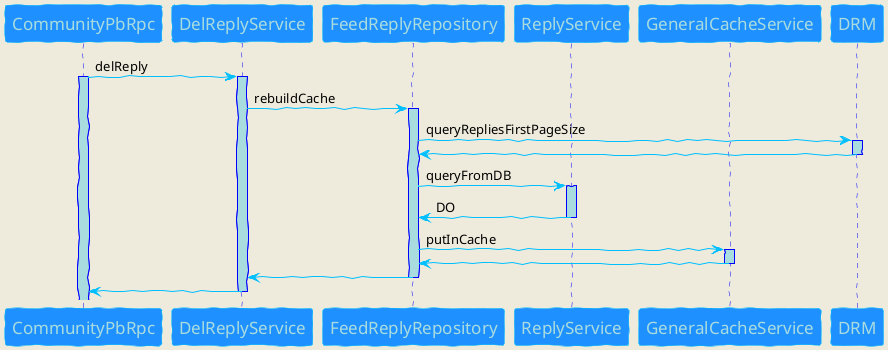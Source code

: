 @startuml
skinparam backgroundColor #EEEBDC
skinparam handwritten true

skinparam sequence {
	ArrowColor DeepSkyBlue
	ActorBorderColor DeepSkyBlue
	LifeLineBorderColor blue
	LifeLineBackgroundColor #A9DCDF

	ParticipantBorderColor DeepSkyBlue
	ParticipantBackgroundColor DodgerBlue
	ParticipantFontName Impact
	ParticipantFontSize 17
	ParticipantFontColor #A9DCDF

	ActorBackgroundColor aqua
	ActorFontColor DeepSkyBlue
	ActorFontSize 17
	ActorFontName Aapex
}


/' 查询走缓存

participant "QueryRepliesService" as A
participant "FeedReplyManager" as B
participant "FeedReplyRepository" as C
participant "ReplyService" as D
participant "GeneralCacheService" as E


A -> B : queryReplies
activate A
activate B

B -> C: query
activate C

C -> E: queryFromCache
activate C
activate E

E -> C : miss
deactivate E
destroy E

C -> D : queryFromDB
activate D

D -> C
deactivate D

C -> E : putInCache
activate E

E -> C
deactivate E

C -> B : convert
deactivate C

B -> A
deactivate B
'/

/'
participant "QueryRepliesService" as A
participant "FeedReplyManager" as B
participant "FeedReplyRepository" as C
participant "ReplyService" as D
participant "DRM" as E


A -> B : queryReplies
activate A
activate B

B -> C: query
activate C

C -> E : queryRepliesPageSize
activate E
E -> C
deactivate E

C -> D : queryFromDB
activate D

D -> C
deactivate D

C -> B : convert
deactivate C

B -> A
deactivate B

'/

/' 新增评论时序图

participant "CommunityPbRpc" as A
participant "CommunityReplyService" as B
participant "FeedReplyRepository" as C
participant "ReplyService" as D
participant "GeneralCacheService" as E
participant "DRM" as F

A -> B : execute
activate A
activate B

B -> C : rebuildCache
activate C

C -> F : queryRepliesFirstPageSize

activate F

F -> C
deactivate F

C -> D : queryFromDB
activate D

D -> C : DO
deactivate D

C -> E : putInCache
activate E

E -> C
deactivate E

C -> B
deactivate C

B -> A
deactivate B

'/
participant "CommunityPbRpc" as A
participant "DelReplyService" as B
participant "FeedReplyRepository" as C
participant "ReplyService" as D
participant "GeneralCacheService" as E
participant "DRM" as F

A -> B : delReply
activate A
activate B

B -> C : rebuildCache
activate C

C -> F : queryRepliesFirstPageSize

activate F

F -> C
deactivate F

C -> D : queryFromDB
activate D

D -> C : DO
deactivate D

C -> E : putInCache
activate E

E -> C
deactivate E

C -> B
deactivate C

B -> A
deactivate B

@enduml

